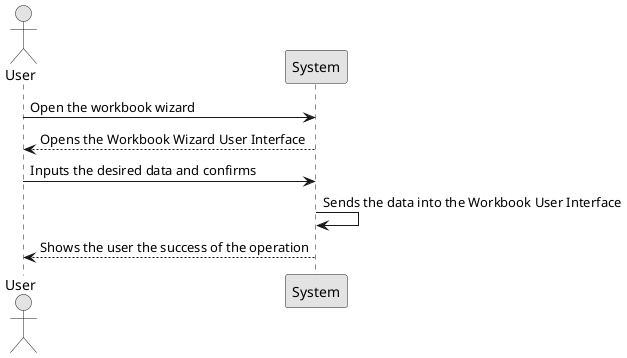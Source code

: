 @startuml
skinparam monochrome true
skinparam shadowing false

actor User

User->System : Open the workbook wizard
System --> User : Opens the Workbook Wizard User Interface

User->System : Inputs the desired data and confirms
System -> System : Sends the data into the Workbook User Interface
System --> User: Shows the user the success of the operation
@enduml
